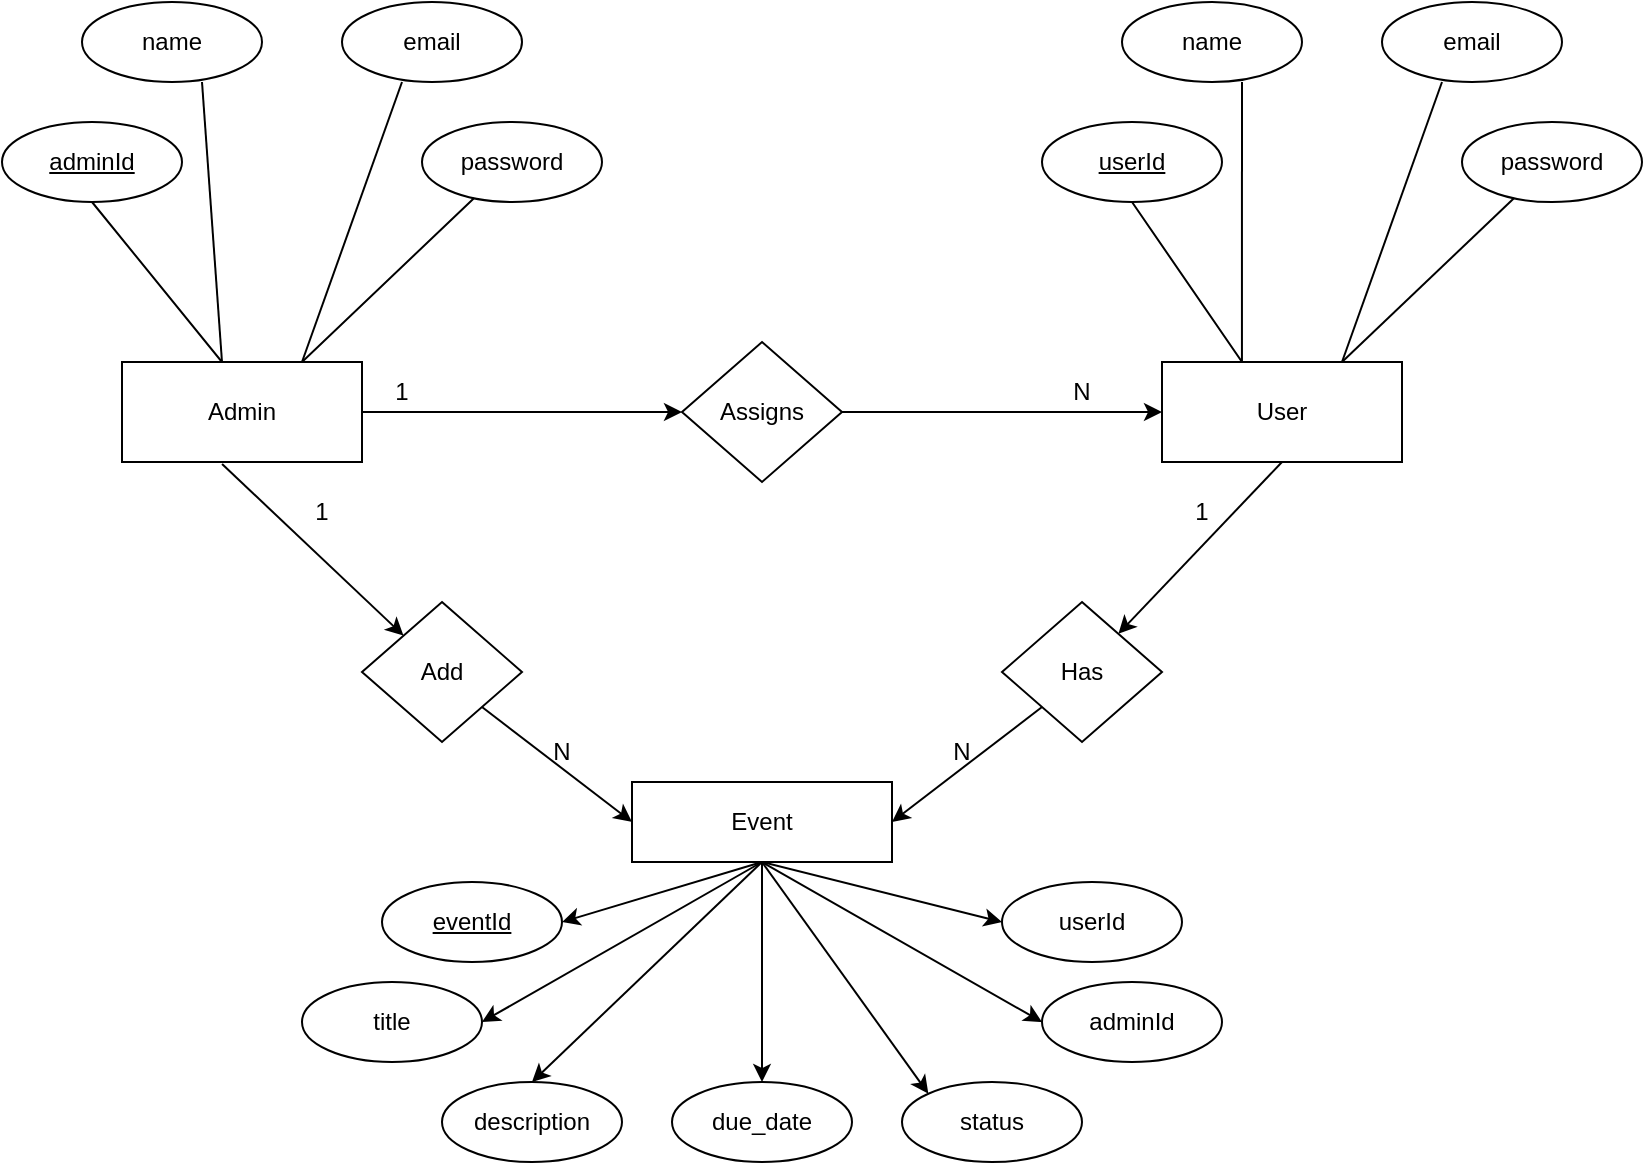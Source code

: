 <mxfile version="21.2.8" type="device">
  <diagram name="Page-1" id="95SPCoBup6hBJvzK0H_W">
    <mxGraphModel dx="780" dy="504" grid="1" gridSize="10" guides="1" tooltips="1" connect="1" arrows="1" fold="1" page="1" pageScale="1" pageWidth="850" pageHeight="1100" math="0" shadow="0">
      <root>
        <mxCell id="0" />
        <mxCell id="1" parent="0" />
        <mxCell id="DLG-NYhF3aaEdHH3IO_--9" style="edgeStyle=orthogonalEdgeStyle;rounded=0;orthogonalLoop=1;jettySize=auto;html=1;exitX=1;exitY=0.5;exitDx=0;exitDy=0;entryX=0;entryY=0.5;entryDx=0;entryDy=0;" parent="1" source="DLG-NYhF3aaEdHH3IO_--1" target="DLG-NYhF3aaEdHH3IO_--7" edge="1">
          <mxGeometry relative="1" as="geometry" />
        </mxCell>
        <mxCell id="DLG-NYhF3aaEdHH3IO_--1" value="" style="rounded=0;whiteSpace=wrap;html=1;" parent="1" vertex="1">
          <mxGeometry x="80" y="240" width="120" height="50" as="geometry" />
        </mxCell>
        <mxCell id="DLG-NYhF3aaEdHH3IO_--6" value="" style="rounded=0;whiteSpace=wrap;html=1;" parent="1" vertex="1">
          <mxGeometry x="600" y="240" width="120" height="50" as="geometry" />
        </mxCell>
        <mxCell id="DLG-NYhF3aaEdHH3IO_--10" style="edgeStyle=orthogonalEdgeStyle;rounded=0;orthogonalLoop=1;jettySize=auto;html=1;exitX=1;exitY=0.5;exitDx=0;exitDy=0;entryX=0;entryY=0.5;entryDx=0;entryDy=0;" parent="1" source="DLG-NYhF3aaEdHH3IO_--7" target="DLG-NYhF3aaEdHH3IO_--6" edge="1">
          <mxGeometry relative="1" as="geometry" />
        </mxCell>
        <mxCell id="DLG-NYhF3aaEdHH3IO_--7" value="" style="rhombus;whiteSpace=wrap;html=1;" parent="1" vertex="1">
          <mxGeometry x="360" y="230" width="80" height="70" as="geometry" />
        </mxCell>
        <mxCell id="DLG-NYhF3aaEdHH3IO_--11" value="" style="ellipse;whiteSpace=wrap;html=1;" parent="1" vertex="1">
          <mxGeometry x="20" y="120" width="90" height="40" as="geometry" />
        </mxCell>
        <mxCell id="DLG-NYhF3aaEdHH3IO_--12" value="" style="ellipse;whiteSpace=wrap;html=1;" parent="1" vertex="1">
          <mxGeometry x="60" y="60" width="90" height="40" as="geometry" />
        </mxCell>
        <mxCell id="DLG-NYhF3aaEdHH3IO_--13" value="" style="ellipse;whiteSpace=wrap;html=1;" parent="1" vertex="1">
          <mxGeometry x="190" y="60" width="90" height="40" as="geometry" />
        </mxCell>
        <mxCell id="DLG-NYhF3aaEdHH3IO_--14" value="" style="ellipse;whiteSpace=wrap;html=1;" parent="1" vertex="1">
          <mxGeometry x="230" y="120" width="90" height="40" as="geometry" />
        </mxCell>
        <mxCell id="DLG-NYhF3aaEdHH3IO_--19" value="" style="endArrow=none;html=1;rounded=0;entryX=0.5;entryY=1;entryDx=0;entryDy=0;" parent="1" target="DLG-NYhF3aaEdHH3IO_--11" edge="1">
          <mxGeometry width="50" height="50" relative="1" as="geometry">
            <mxPoint x="90" y="240" as="sourcePoint" />
            <mxPoint x="110" y="170" as="targetPoint" />
            <Array as="points">
              <mxPoint x="130" y="240" />
            </Array>
          </mxGeometry>
        </mxCell>
        <mxCell id="DLG-NYhF3aaEdHH3IO_--25" value="" style="endArrow=none;html=1;rounded=0;" parent="1" edge="1">
          <mxGeometry width="50" height="50" relative="1" as="geometry">
            <mxPoint x="130" y="240" as="sourcePoint" />
            <mxPoint x="120" y="100" as="targetPoint" />
          </mxGeometry>
        </mxCell>
        <mxCell id="DLG-NYhF3aaEdHH3IO_--27" value="" style="endArrow=none;html=1;rounded=0;exitX=0.75;exitY=0;exitDx=0;exitDy=0;" parent="1" source="DLG-NYhF3aaEdHH3IO_--1" edge="1">
          <mxGeometry width="50" height="50" relative="1" as="geometry">
            <mxPoint x="160" y="240" as="sourcePoint" />
            <mxPoint x="220" y="100" as="targetPoint" />
          </mxGeometry>
        </mxCell>
        <mxCell id="DLG-NYhF3aaEdHH3IO_--28" value="" style="endArrow=none;html=1;rounded=0;" parent="1" target="DLG-NYhF3aaEdHH3IO_--7" edge="1">
          <mxGeometry width="50" height="50" relative="1" as="geometry">
            <mxPoint x="400" y="300" as="sourcePoint" />
            <mxPoint x="450" y="250" as="targetPoint" />
          </mxGeometry>
        </mxCell>
        <mxCell id="DLG-NYhF3aaEdHH3IO_--29" value="" style="endArrow=none;html=1;rounded=0;" parent="1" target="DLG-NYhF3aaEdHH3IO_--14" edge="1">
          <mxGeometry width="50" height="50" relative="1" as="geometry">
            <mxPoint x="180" y="240" as="sourcePoint" />
            <mxPoint x="230" y="190" as="targetPoint" />
            <Array as="points">
              <mxPoint x="170" y="240" />
            </Array>
          </mxGeometry>
        </mxCell>
        <mxCell id="DLG-NYhF3aaEdHH3IO_--30" value="" style="ellipse;whiteSpace=wrap;html=1;" parent="1" vertex="1">
          <mxGeometry x="540" y="120" width="90" height="40" as="geometry" />
        </mxCell>
        <mxCell id="DLG-NYhF3aaEdHH3IO_--31" value="" style="ellipse;whiteSpace=wrap;html=1;" parent="1" vertex="1">
          <mxGeometry x="580" y="60" width="90" height="40" as="geometry" />
        </mxCell>
        <mxCell id="DLG-NYhF3aaEdHH3IO_--32" value="" style="ellipse;whiteSpace=wrap;html=1;" parent="1" vertex="1">
          <mxGeometry x="710" y="60" width="90" height="40" as="geometry" />
        </mxCell>
        <mxCell id="DLG-NYhF3aaEdHH3IO_--33" value="" style="ellipse;whiteSpace=wrap;html=1;" parent="1" vertex="1">
          <mxGeometry x="750" y="120" width="90" height="40" as="geometry" />
        </mxCell>
        <mxCell id="DLG-NYhF3aaEdHH3IO_--34" value="" style="endArrow=none;html=1;rounded=0;entryX=0.5;entryY=1;entryDx=0;entryDy=0;" parent="1" target="DLG-NYhF3aaEdHH3IO_--30" edge="1">
          <mxGeometry width="50" height="50" relative="1" as="geometry">
            <mxPoint x="610" y="240" as="sourcePoint" />
            <mxPoint x="630" y="170" as="targetPoint" />
            <Array as="points">
              <mxPoint x="640" y="240" />
            </Array>
          </mxGeometry>
        </mxCell>
        <mxCell id="DLG-NYhF3aaEdHH3IO_--35" value="" style="endArrow=none;html=1;rounded=0;exitX=0.333;exitY=0.007;exitDx=0;exitDy=0;exitPerimeter=0;" parent="1" source="DLG-NYhF3aaEdHH3IO_--6" edge="1">
          <mxGeometry width="50" height="50" relative="1" as="geometry">
            <mxPoint x="675" y="240" as="sourcePoint" />
            <mxPoint x="640" y="100" as="targetPoint" />
          </mxGeometry>
        </mxCell>
        <mxCell id="DLG-NYhF3aaEdHH3IO_--36" value="" style="endArrow=none;html=1;rounded=0;exitX=0.75;exitY=0;exitDx=0;exitDy=0;" parent="1" edge="1">
          <mxGeometry width="50" height="50" relative="1" as="geometry">
            <mxPoint x="690" y="240" as="sourcePoint" />
            <mxPoint x="740" y="100" as="targetPoint" />
          </mxGeometry>
        </mxCell>
        <mxCell id="DLG-NYhF3aaEdHH3IO_--37" value="" style="endArrow=none;html=1;rounded=0;" parent="1" target="DLG-NYhF3aaEdHH3IO_--33" edge="1">
          <mxGeometry width="50" height="50" relative="1" as="geometry">
            <mxPoint x="690" y="240" as="sourcePoint" />
            <mxPoint x="750" y="190" as="targetPoint" />
          </mxGeometry>
        </mxCell>
        <mxCell id="DLG-NYhF3aaEdHH3IO_--41" value="" style="rounded=0;whiteSpace=wrap;html=1;" parent="1" vertex="1">
          <mxGeometry x="335" y="450" width="130" height="40" as="geometry" />
        </mxCell>
        <mxCell id="DLG-NYhF3aaEdHH3IO_--42" value="" style="rhombus;whiteSpace=wrap;html=1;" parent="1" vertex="1">
          <mxGeometry x="200" y="360" width="80" height="70" as="geometry" />
        </mxCell>
        <mxCell id="DLG-NYhF3aaEdHH3IO_--43" value="" style="rhombus;whiteSpace=wrap;html=1;" parent="1" vertex="1">
          <mxGeometry x="520" y="360" width="80" height="70" as="geometry" />
        </mxCell>
        <mxCell id="DLG-NYhF3aaEdHH3IO_--49" value="" style="endArrow=classic;html=1;rounded=0;exitX=0.417;exitY=1.02;exitDx=0;exitDy=0;exitPerimeter=0;" parent="1" source="DLG-NYhF3aaEdHH3IO_--1" target="DLG-NYhF3aaEdHH3IO_--42" edge="1">
          <mxGeometry width="50" height="50" relative="1" as="geometry">
            <mxPoint x="130" y="360" as="sourcePoint" />
            <mxPoint x="180" y="310" as="targetPoint" />
          </mxGeometry>
        </mxCell>
        <mxCell id="DLG-NYhF3aaEdHH3IO_--50" value="" style="endArrow=classic;html=1;rounded=0;exitX=0.5;exitY=1;exitDx=0;exitDy=0;" parent="1" source="DLG-NYhF3aaEdHH3IO_--6" target="DLG-NYhF3aaEdHH3IO_--43" edge="1">
          <mxGeometry width="50" height="50" relative="1" as="geometry">
            <mxPoint x="610" y="330" as="sourcePoint" />
            <mxPoint x="701" y="416" as="targetPoint" />
          </mxGeometry>
        </mxCell>
        <mxCell id="DLG-NYhF3aaEdHH3IO_--52" value="" style="endArrow=classic;html=1;rounded=0;entryX=0;entryY=0.5;entryDx=0;entryDy=0;exitX=1;exitY=1;exitDx=0;exitDy=0;" parent="1" source="DLG-NYhF3aaEdHH3IO_--42" target="DLG-NYhF3aaEdHH3IO_--41" edge="1">
          <mxGeometry width="50" height="50" relative="1" as="geometry">
            <mxPoint x="260" y="460" as="sourcePoint" />
            <mxPoint x="310" y="410" as="targetPoint" />
          </mxGeometry>
        </mxCell>
        <mxCell id="DLG-NYhF3aaEdHH3IO_--54" value="" style="endArrow=classic;html=1;rounded=0;entryX=1;entryY=0.5;entryDx=0;entryDy=0;exitX=0;exitY=1;exitDx=0;exitDy=0;" parent="1" source="DLG-NYhF3aaEdHH3IO_--43" target="DLG-NYhF3aaEdHH3IO_--41" edge="1">
          <mxGeometry width="50" height="50" relative="1" as="geometry">
            <mxPoint x="510" y="440" as="sourcePoint" />
            <mxPoint x="585" y="497" as="targetPoint" />
          </mxGeometry>
        </mxCell>
        <mxCell id="DLG-NYhF3aaEdHH3IO_--55" value="" style="ellipse;whiteSpace=wrap;html=1;" parent="1" vertex="1">
          <mxGeometry x="355" y="600" width="90" height="40" as="geometry" />
        </mxCell>
        <mxCell id="DLG-NYhF3aaEdHH3IO_--56" value="description" style="ellipse;whiteSpace=wrap;html=1;" parent="1" vertex="1">
          <mxGeometry x="240" y="600" width="90" height="40" as="geometry" />
        </mxCell>
        <mxCell id="DLG-NYhF3aaEdHH3IO_--57" value="" style="ellipse;whiteSpace=wrap;html=1;" parent="1" vertex="1">
          <mxGeometry x="210" y="500" width="90" height="40" as="geometry" />
        </mxCell>
        <mxCell id="DLG-NYhF3aaEdHH3IO_--58" value="title" style="ellipse;whiteSpace=wrap;html=1;" parent="1" vertex="1">
          <mxGeometry x="170" y="550" width="90" height="40" as="geometry" />
        </mxCell>
        <mxCell id="DLG-NYhF3aaEdHH3IO_--60" value="" style="endArrow=classic;html=1;rounded=0;entryX=1;entryY=0.5;entryDx=0;entryDy=0;exitX=0.5;exitY=1;exitDx=0;exitDy=0;" parent="1" source="DLG-NYhF3aaEdHH3IO_--41" target="DLG-NYhF3aaEdHH3IO_--57" edge="1">
          <mxGeometry width="50" height="50" relative="1" as="geometry">
            <mxPoint x="380" y="490" as="sourcePoint" />
            <mxPoint x="430" y="440" as="targetPoint" />
          </mxGeometry>
        </mxCell>
        <mxCell id="DLG-NYhF3aaEdHH3IO_--61" value="" style="endArrow=classic;html=1;rounded=0;entryX=1;entryY=0.5;entryDx=0;entryDy=0;exitX=0.5;exitY=1;exitDx=0;exitDy=0;" parent="1" source="DLG-NYhF3aaEdHH3IO_--41" target="DLG-NYhF3aaEdHH3IO_--58" edge="1">
          <mxGeometry width="50" height="50" relative="1" as="geometry">
            <mxPoint x="380" y="490" as="sourcePoint" />
            <mxPoint x="310" y="560" as="targetPoint" />
          </mxGeometry>
        </mxCell>
        <mxCell id="DLG-NYhF3aaEdHH3IO_--62" value="" style="endArrow=classic;html=1;rounded=0;entryX=0.5;entryY=0;entryDx=0;entryDy=0;exitX=0.5;exitY=1;exitDx=0;exitDy=0;" parent="1" source="DLG-NYhF3aaEdHH3IO_--41" target="DLG-NYhF3aaEdHH3IO_--56" edge="1">
          <mxGeometry width="50" height="50" relative="1" as="geometry">
            <mxPoint x="380" y="490" as="sourcePoint" />
            <mxPoint x="410" y="570" as="targetPoint" />
          </mxGeometry>
        </mxCell>
        <mxCell id="DLG-NYhF3aaEdHH3IO_--65" value="" style="endArrow=classic;html=1;rounded=0;" parent="1" target="DLG-NYhF3aaEdHH3IO_--55" edge="1">
          <mxGeometry width="50" height="50" relative="1" as="geometry">
            <mxPoint x="400" y="490" as="sourcePoint" />
            <mxPoint x="425" y="520" as="targetPoint" />
          </mxGeometry>
        </mxCell>
        <mxCell id="DLG-NYhF3aaEdHH3IO_--81" value="" style="ellipse;whiteSpace=wrap;html=1;" parent="1" vertex="1">
          <mxGeometry x="470" y="600" width="90" height="40" as="geometry" />
        </mxCell>
        <mxCell id="DLG-NYhF3aaEdHH3IO_--86" value="" style="ellipse;whiteSpace=wrap;html=1;" parent="1" vertex="1">
          <mxGeometry x="520" y="500" width="90" height="40" as="geometry" />
        </mxCell>
        <mxCell id="DLG-NYhF3aaEdHH3IO_--87" value="" style="ellipse;whiteSpace=wrap;html=1;" parent="1" vertex="1">
          <mxGeometry x="540" y="550" width="90" height="40" as="geometry" />
        </mxCell>
        <mxCell id="DLG-NYhF3aaEdHH3IO_--88" value="" style="endArrow=classic;html=1;rounded=0;entryX=0;entryY=0.5;entryDx=0;entryDy=0;" parent="1" target="DLG-NYhF3aaEdHH3IO_--86" edge="1">
          <mxGeometry width="50" height="50" relative="1" as="geometry">
            <mxPoint x="400" y="490" as="sourcePoint" />
            <mxPoint x="430" y="510" as="targetPoint" />
          </mxGeometry>
        </mxCell>
        <mxCell id="DLG-NYhF3aaEdHH3IO_--89" value="" style="endArrow=classic;html=1;rounded=0;entryX=0;entryY=0.5;entryDx=0;entryDy=0;" parent="1" target="DLG-NYhF3aaEdHH3IO_--87" edge="1">
          <mxGeometry width="50" height="50" relative="1" as="geometry">
            <mxPoint x="400" y="490" as="sourcePoint" />
            <mxPoint x="430" y="510" as="targetPoint" />
          </mxGeometry>
        </mxCell>
        <mxCell id="DLG-NYhF3aaEdHH3IO_--90" value="" style="endArrow=classic;html=1;rounded=0;entryX=0;entryY=0;entryDx=0;entryDy=0;" parent="1" target="DLG-NYhF3aaEdHH3IO_--81" edge="1">
          <mxGeometry width="50" height="50" relative="1" as="geometry">
            <mxPoint x="400" y="490" as="sourcePoint" />
            <mxPoint x="430" y="510" as="targetPoint" />
          </mxGeometry>
        </mxCell>
        <mxCell id="DLG-NYhF3aaEdHH3IO_--91" value="adminId" style="text;html=1;strokeColor=none;fillColor=none;align=center;verticalAlign=middle;whiteSpace=wrap;rounded=0;fontStyle=4" parent="1" vertex="1">
          <mxGeometry x="35" y="125" width="60" height="30" as="geometry" />
        </mxCell>
        <mxCell id="DLG-NYhF3aaEdHH3IO_--94" value="name" style="text;html=1;strokeColor=none;fillColor=none;align=center;verticalAlign=middle;whiteSpace=wrap;rounded=0;fontStyle=0" parent="1" vertex="1">
          <mxGeometry x="75" y="65" width="60" height="30" as="geometry" />
        </mxCell>
        <mxCell id="DLG-NYhF3aaEdHH3IO_--95" value="email" style="text;html=1;strokeColor=none;fillColor=none;align=center;verticalAlign=middle;whiteSpace=wrap;rounded=0;" parent="1" vertex="1">
          <mxGeometry x="205" y="65" width="60" height="30" as="geometry" />
        </mxCell>
        <mxCell id="DLG-NYhF3aaEdHH3IO_--96" value="password" style="text;html=1;strokeColor=none;fillColor=none;align=center;verticalAlign=middle;whiteSpace=wrap;rounded=0;" parent="1" vertex="1">
          <mxGeometry x="245" y="125" width="60" height="30" as="geometry" />
        </mxCell>
        <mxCell id="DLG-NYhF3aaEdHH3IO_--97" value="password" style="text;html=1;strokeColor=none;fillColor=none;align=center;verticalAlign=middle;whiteSpace=wrap;rounded=0;" parent="1" vertex="1">
          <mxGeometry x="765" y="125" width="60" height="30" as="geometry" />
        </mxCell>
        <mxCell id="DLG-NYhF3aaEdHH3IO_--98" value="email" style="text;html=1;strokeColor=none;fillColor=none;align=center;verticalAlign=middle;whiteSpace=wrap;rounded=0;" parent="1" vertex="1">
          <mxGeometry x="725" y="65" width="60" height="30" as="geometry" />
        </mxCell>
        <mxCell id="DLG-NYhF3aaEdHH3IO_--99" value="name" style="text;html=1;strokeColor=none;fillColor=none;align=center;verticalAlign=middle;whiteSpace=wrap;rounded=0;fontStyle=0" parent="1" vertex="1">
          <mxGeometry x="595" y="65" width="60" height="30" as="geometry" />
        </mxCell>
        <mxCell id="DLG-NYhF3aaEdHH3IO_--100" value="userId" style="text;html=1;strokeColor=none;fillColor=none;align=center;verticalAlign=middle;whiteSpace=wrap;rounded=0;fontStyle=4" parent="1" vertex="1">
          <mxGeometry x="555" y="125" width="60" height="30" as="geometry" />
        </mxCell>
        <mxCell id="DLG-NYhF3aaEdHH3IO_--101" value="Admin" style="text;html=1;strokeColor=none;fillColor=none;align=center;verticalAlign=middle;whiteSpace=wrap;rounded=0;" parent="1" vertex="1">
          <mxGeometry x="110" y="250" width="60" height="30" as="geometry" />
        </mxCell>
        <mxCell id="DLG-NYhF3aaEdHH3IO_--102" value="User" style="text;html=1;strokeColor=none;fillColor=none;align=center;verticalAlign=middle;whiteSpace=wrap;rounded=0;" parent="1" vertex="1">
          <mxGeometry x="630" y="250" width="60" height="30" as="geometry" />
        </mxCell>
        <mxCell id="DLG-NYhF3aaEdHH3IO_--103" value="Assigns" style="text;html=1;strokeColor=none;fillColor=none;align=center;verticalAlign=middle;whiteSpace=wrap;rounded=0;" parent="1" vertex="1">
          <mxGeometry x="370" y="250" width="60" height="30" as="geometry" />
        </mxCell>
        <mxCell id="DLG-NYhF3aaEdHH3IO_--104" value="Add" style="text;html=1;strokeColor=none;fillColor=none;align=center;verticalAlign=middle;whiteSpace=wrap;rounded=0;" parent="1" vertex="1">
          <mxGeometry x="210" y="380" width="60" height="30" as="geometry" />
        </mxCell>
        <mxCell id="DLG-NYhF3aaEdHH3IO_--105" value="Has" style="text;html=1;strokeColor=none;fillColor=none;align=center;verticalAlign=middle;whiteSpace=wrap;rounded=0;" parent="1" vertex="1">
          <mxGeometry x="530" y="380" width="60" height="30" as="geometry" />
        </mxCell>
        <mxCell id="DLG-NYhF3aaEdHH3IO_--107" value="Event" style="text;html=1;strokeColor=none;fillColor=none;align=center;verticalAlign=middle;whiteSpace=wrap;rounded=0;" parent="1" vertex="1">
          <mxGeometry x="370" y="455" width="60" height="30" as="geometry" />
        </mxCell>
        <mxCell id="DLG-NYhF3aaEdHH3IO_--108" value="eventId" style="text;html=1;strokeColor=none;fillColor=none;align=center;verticalAlign=middle;whiteSpace=wrap;rounded=0;fontStyle=4" parent="1" vertex="1">
          <mxGeometry x="225" y="505" width="60" height="30" as="geometry" />
        </mxCell>
        <mxCell id="DLG-NYhF3aaEdHH3IO_--109" value="userId" style="text;html=1;strokeColor=none;fillColor=none;align=center;verticalAlign=middle;whiteSpace=wrap;rounded=0;" parent="1" vertex="1">
          <mxGeometry x="535" y="505" width="60" height="30" as="geometry" />
        </mxCell>
        <mxCell id="DLG-NYhF3aaEdHH3IO_--110" value="adminId" style="text;html=1;strokeColor=none;fillColor=none;align=center;verticalAlign=middle;whiteSpace=wrap;rounded=0;" parent="1" vertex="1">
          <mxGeometry x="555" y="555" width="60" height="30" as="geometry" />
        </mxCell>
        <mxCell id="DLG-NYhF3aaEdHH3IO_--111" value="status" style="text;html=1;strokeColor=none;fillColor=none;align=center;verticalAlign=middle;whiteSpace=wrap;rounded=0;" parent="1" vertex="1">
          <mxGeometry x="485" y="605" width="60" height="30" as="geometry" />
        </mxCell>
        <mxCell id="DLG-NYhF3aaEdHH3IO_--112" value="due_date" style="text;html=1;strokeColor=none;fillColor=none;align=center;verticalAlign=middle;whiteSpace=wrap;rounded=0;" parent="1" vertex="1">
          <mxGeometry x="370" y="605" width="60" height="30" as="geometry" />
        </mxCell>
        <mxCell id="DLG-NYhF3aaEdHH3IO_--114" value="1" style="text;html=1;strokeColor=none;fillColor=none;align=center;verticalAlign=middle;whiteSpace=wrap;rounded=0;" parent="1" vertex="1">
          <mxGeometry x="190" y="240" width="60" height="30" as="geometry" />
        </mxCell>
        <mxCell id="DLG-NYhF3aaEdHH3IO_--115" value="N" style="text;html=1;strokeColor=none;fillColor=none;align=center;verticalAlign=middle;whiteSpace=wrap;rounded=0;" parent="1" vertex="1">
          <mxGeometry x="530" y="240" width="60" height="30" as="geometry" />
        </mxCell>
        <mxCell id="DLG-NYhF3aaEdHH3IO_--116" value="1" style="text;html=1;strokeColor=none;fillColor=none;align=center;verticalAlign=middle;whiteSpace=wrap;rounded=0;" parent="1" vertex="1">
          <mxGeometry x="150" y="300" width="60" height="30" as="geometry" />
        </mxCell>
        <mxCell id="DLG-NYhF3aaEdHH3IO_--118" value="1" style="text;html=1;strokeColor=none;fillColor=none;align=center;verticalAlign=middle;whiteSpace=wrap;rounded=0;" parent="1" vertex="1">
          <mxGeometry x="590" y="300" width="60" height="30" as="geometry" />
        </mxCell>
        <mxCell id="DLG-NYhF3aaEdHH3IO_--119" value="N" style="text;html=1;strokeColor=none;fillColor=none;align=center;verticalAlign=middle;whiteSpace=wrap;rounded=0;" parent="1" vertex="1">
          <mxGeometry x="270" y="420" width="60" height="30" as="geometry" />
        </mxCell>
        <mxCell id="DLG-NYhF3aaEdHH3IO_--120" value="N" style="text;html=1;strokeColor=none;fillColor=none;align=center;verticalAlign=middle;whiteSpace=wrap;rounded=0;" parent="1" vertex="1">
          <mxGeometry x="470" y="420" width="60" height="30" as="geometry" />
        </mxCell>
      </root>
    </mxGraphModel>
  </diagram>
</mxfile>
